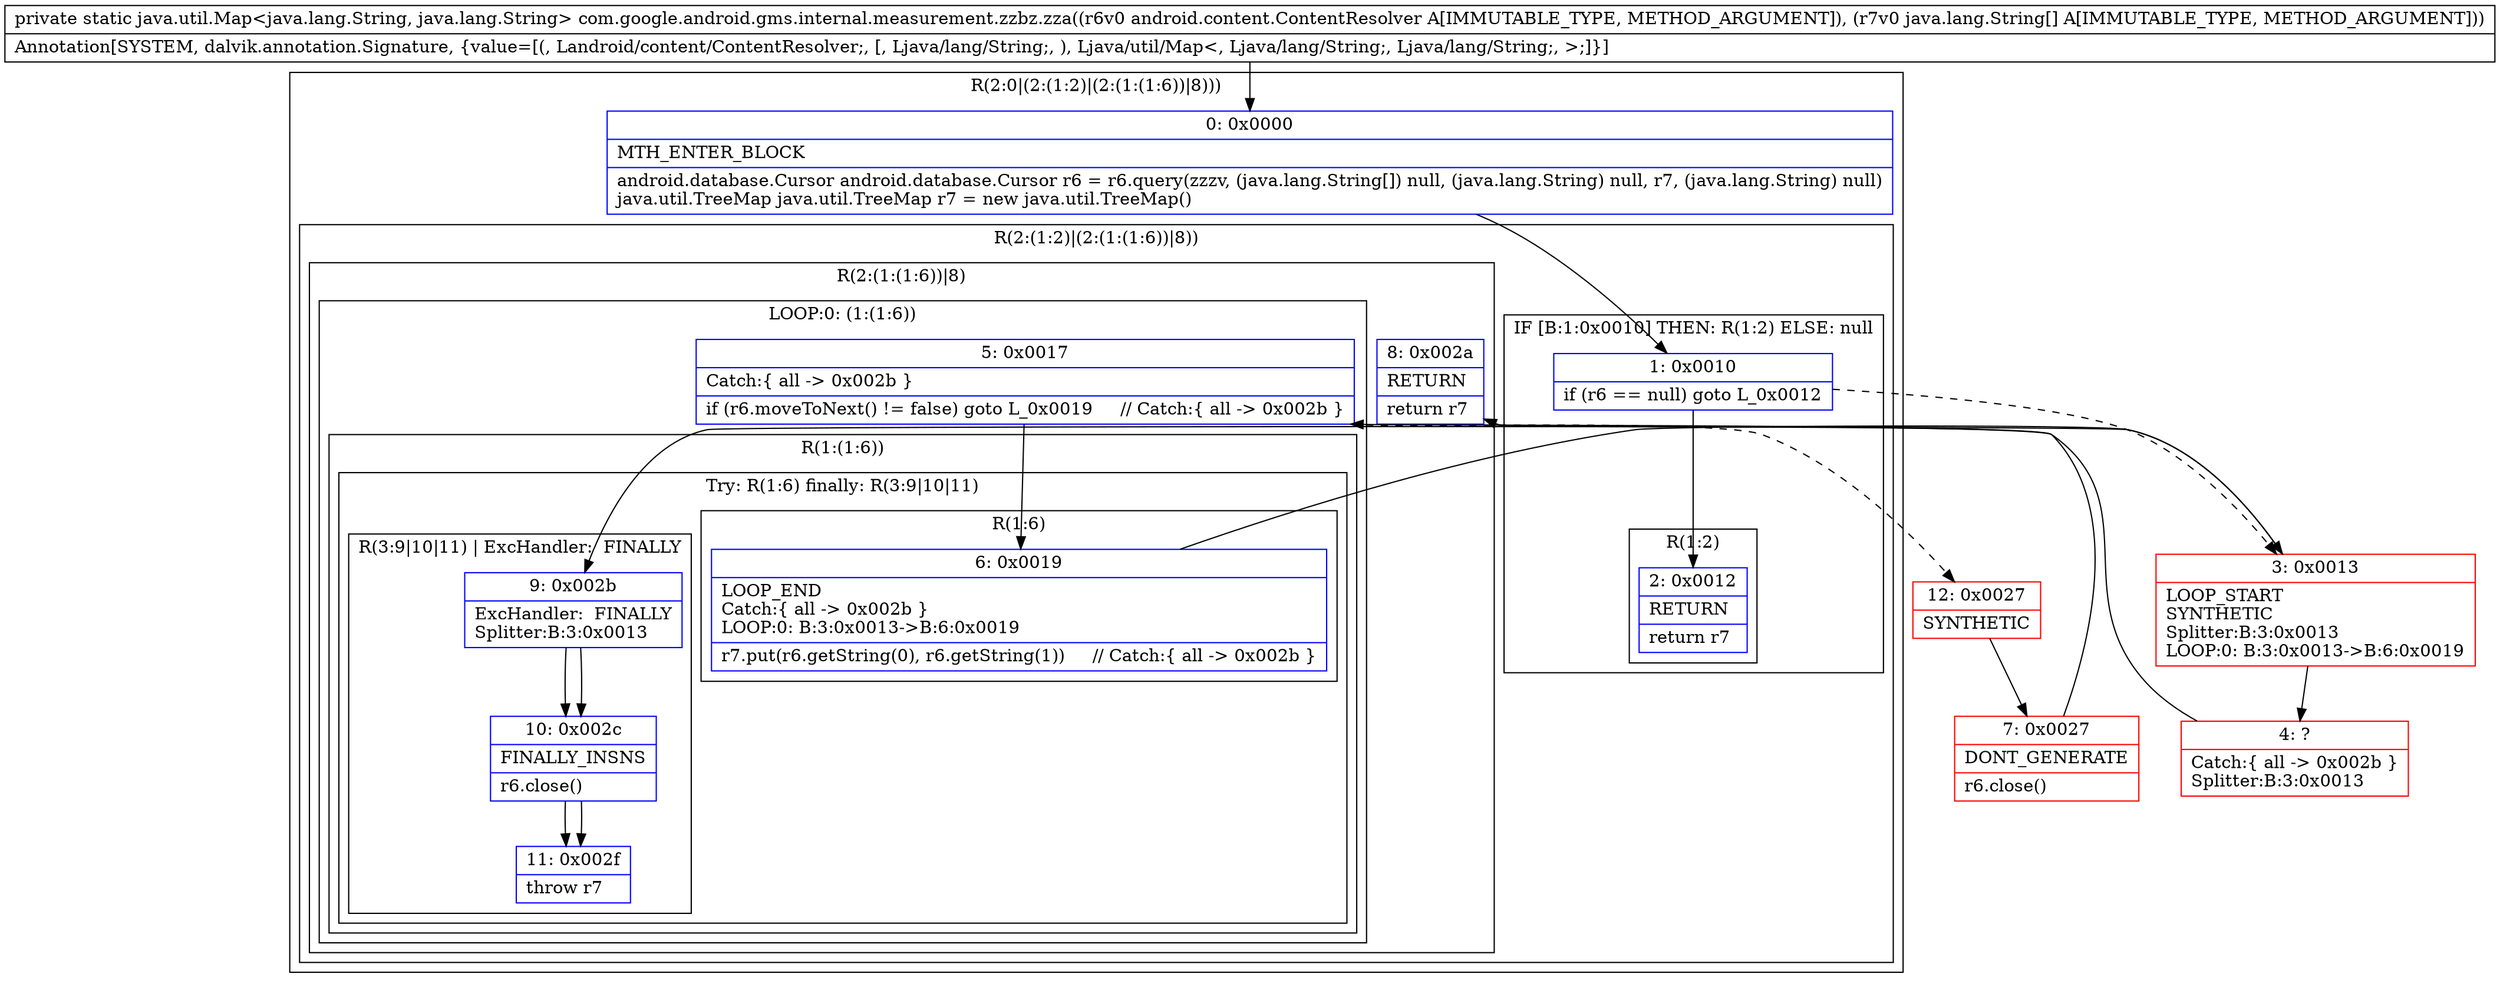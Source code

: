 digraph "CFG forcom.google.android.gms.internal.measurement.zzbz.zza(Landroid\/content\/ContentResolver;[Ljava\/lang\/String;)Ljava\/util\/Map;" {
subgraph cluster_Region_1653121271 {
label = "R(2:0|(2:(1:2)|(2:(1:(1:6))|8)))";
node [shape=record,color=blue];
Node_0 [shape=record,label="{0\:\ 0x0000|MTH_ENTER_BLOCK\l|android.database.Cursor android.database.Cursor r6 = r6.query(zzzv, (java.lang.String[]) null, (java.lang.String) null, r7, (java.lang.String) null)\ljava.util.TreeMap java.util.TreeMap r7 = new java.util.TreeMap()\l}"];
subgraph cluster_Region_384416028 {
label = "R(2:(1:2)|(2:(1:(1:6))|8))";
node [shape=record,color=blue];
subgraph cluster_IfRegion_180076410 {
label = "IF [B:1:0x0010] THEN: R(1:2) ELSE: null";
node [shape=record,color=blue];
Node_1 [shape=record,label="{1\:\ 0x0010|if (r6 == null) goto L_0x0012\l}"];
subgraph cluster_Region_1818210864 {
label = "R(1:2)";
node [shape=record,color=blue];
Node_2 [shape=record,label="{2\:\ 0x0012|RETURN\l|return r7\l}"];
}
}
subgraph cluster_Region_1709316762 {
label = "R(2:(1:(1:6))|8)";
node [shape=record,color=blue];
subgraph cluster_LoopRegion_1161396640 {
label = "LOOP:0: (1:(1:6))";
node [shape=record,color=blue];
Node_5 [shape=record,label="{5\:\ 0x0017|Catch:\{ all \-\> 0x002b \}\l|if (r6.moveToNext() != false) goto L_0x0019     \/\/ Catch:\{ all \-\> 0x002b \}\l}"];
subgraph cluster_Region_1713510222 {
label = "R(1:(1:6))";
node [shape=record,color=blue];
subgraph cluster_TryCatchRegion_213114914 {
label = "Try: R(1:6) finally: R(3:9|10|11)";
node [shape=record,color=blue];
subgraph cluster_Region_484449839 {
label = "R(1:6)";
node [shape=record,color=blue];
Node_6 [shape=record,label="{6\:\ 0x0019|LOOP_END\lCatch:\{ all \-\> 0x002b \}\lLOOP:0: B:3:0x0013\-\>B:6:0x0019\l|r7.put(r6.getString(0), r6.getString(1))     \/\/ Catch:\{ all \-\> 0x002b \}\l}"];
}
subgraph cluster_Region_1003002460 {
label = "R(3:9|10|11) | ExcHandler:  FINALLY\l";
node [shape=record,color=blue];
Node_9 [shape=record,label="{9\:\ 0x002b|ExcHandler:  FINALLY\lSplitter:B:3:0x0013\l}"];
Node_10 [shape=record,label="{10\:\ 0x002c|FINALLY_INSNS\l|r6.close()\l}"];
Node_11 [shape=record,label="{11\:\ 0x002f|throw r7\l}"];
}
}
}
}
Node_8 [shape=record,label="{8\:\ 0x002a|RETURN\l|return r7\l}"];
}
}
}
subgraph cluster_Region_1003002460 {
label = "R(3:9|10|11) | ExcHandler:  FINALLY\l";
node [shape=record,color=blue];
Node_9 [shape=record,label="{9\:\ 0x002b|ExcHandler:  FINALLY\lSplitter:B:3:0x0013\l}"];
Node_10 [shape=record,label="{10\:\ 0x002c|FINALLY_INSNS\l|r6.close()\l}"];
Node_11 [shape=record,label="{11\:\ 0x002f|throw r7\l}"];
}
Node_3 [shape=record,color=red,label="{3\:\ 0x0013|LOOP_START\lSYNTHETIC\lSplitter:B:3:0x0013\lLOOP:0: B:3:0x0013\-\>B:6:0x0019\l}"];
Node_4 [shape=record,color=red,label="{4\:\ ?|Catch:\{ all \-\> 0x002b \}\lSplitter:B:3:0x0013\l}"];
Node_7 [shape=record,color=red,label="{7\:\ 0x0027|DONT_GENERATE\l|r6.close()\l}"];
Node_12 [shape=record,color=red,label="{12\:\ 0x0027|SYNTHETIC\l}"];
MethodNode[shape=record,label="{private static java.util.Map\<java.lang.String, java.lang.String\> com.google.android.gms.internal.measurement.zzbz.zza((r6v0 android.content.ContentResolver A[IMMUTABLE_TYPE, METHOD_ARGUMENT]), (r7v0 java.lang.String[] A[IMMUTABLE_TYPE, METHOD_ARGUMENT]))  | Annotation[SYSTEM, dalvik.annotation.Signature, \{value=[(, Landroid\/content\/ContentResolver;, [, Ljava\/lang\/String;, ), Ljava\/util\/Map\<, Ljava\/lang\/String;, Ljava\/lang\/String;, \>;]\}]\l}"];
MethodNode -> Node_0;
Node_0 -> Node_1;
Node_1 -> Node_2;
Node_1 -> Node_3[style=dashed];
Node_5 -> Node_6;
Node_5 -> Node_12[style=dashed];
Node_6 -> Node_3;
Node_9 -> Node_10;
Node_10 -> Node_11;
Node_9 -> Node_10;
Node_10 -> Node_11;
Node_3 -> Node_4;
Node_3 -> Node_9;
Node_4 -> Node_5;
Node_7 -> Node_8;
Node_12 -> Node_7;
}

